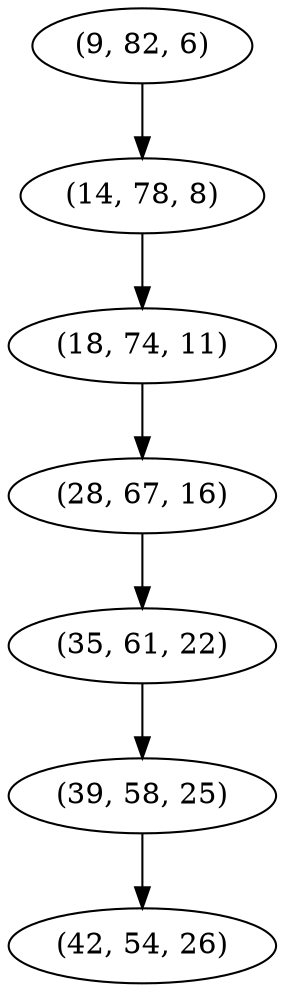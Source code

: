 digraph tree {
    "(9, 82, 6)";
    "(14, 78, 8)";
    "(18, 74, 11)";
    "(28, 67, 16)";
    "(35, 61, 22)";
    "(39, 58, 25)";
    "(42, 54, 26)";
    "(9, 82, 6)" -> "(14, 78, 8)";
    "(14, 78, 8)" -> "(18, 74, 11)";
    "(18, 74, 11)" -> "(28, 67, 16)";
    "(28, 67, 16)" -> "(35, 61, 22)";
    "(35, 61, 22)" -> "(39, 58, 25)";
    "(39, 58, 25)" -> "(42, 54, 26)";
}
